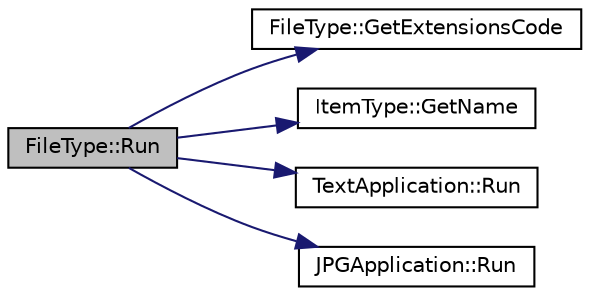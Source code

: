 digraph "FileType::Run"
{
 // LATEX_PDF_SIZE
  edge [fontname="Helvetica",fontsize="10",labelfontname="Helvetica",labelfontsize="10"];
  node [fontname="Helvetica",fontsize="10",shape=record];
  rankdir="LR";
  Node55 [label="FileType::Run",height=0.2,width=0.4,color="black", fillcolor="grey75", style="filled", fontcolor="black",tooltip="Run the file by proper file application."];
  Node55 -> Node56 [color="midnightblue",fontsize="10",style="solid",fontname="Helvetica"];
  Node56 [label="FileType::GetExtensionsCode",height=0.2,width=0.4,color="black", fillcolor="white", style="filled",URL="$class_file_type.html#aa06b0d9cb76b71170f39a8a1993dbce9",tooltip="Get Extensions code."];
  Node55 -> Node57 [color="midnightblue",fontsize="10",style="solid",fontname="Helvetica"];
  Node57 [label="ItemType::GetName",height=0.2,width=0.4,color="black", fillcolor="white", style="filled",URL="$class_item_type.html#a6a8650790e4d0c8a212574cf77e23cb9",tooltip="Get Item name."];
  Node55 -> Node58 [color="midnightblue",fontsize="10",style="solid",fontname="Helvetica"];
  Node58 [label="TextApplication::Run",height=0.2,width=0.4,color="black", fillcolor="white", style="filled",URL="$class_text_application.html#ae6ec0ddfac6060639afa12feb78d73b7",tooltip="TextApplication driver. @detail it process filestream."];
  Node55 -> Node59 [color="midnightblue",fontsize="10",style="solid",fontname="Helvetica"];
  Node59 [label="JPGApplication::Run",height=0.2,width=0.4,color="black", fillcolor="white", style="filled",URL="$class_j_p_g_application.html#a6c996573198fd5935a04276c2308e9c5",tooltip="JPGApplication driver. @detail it process filestream."];
}
